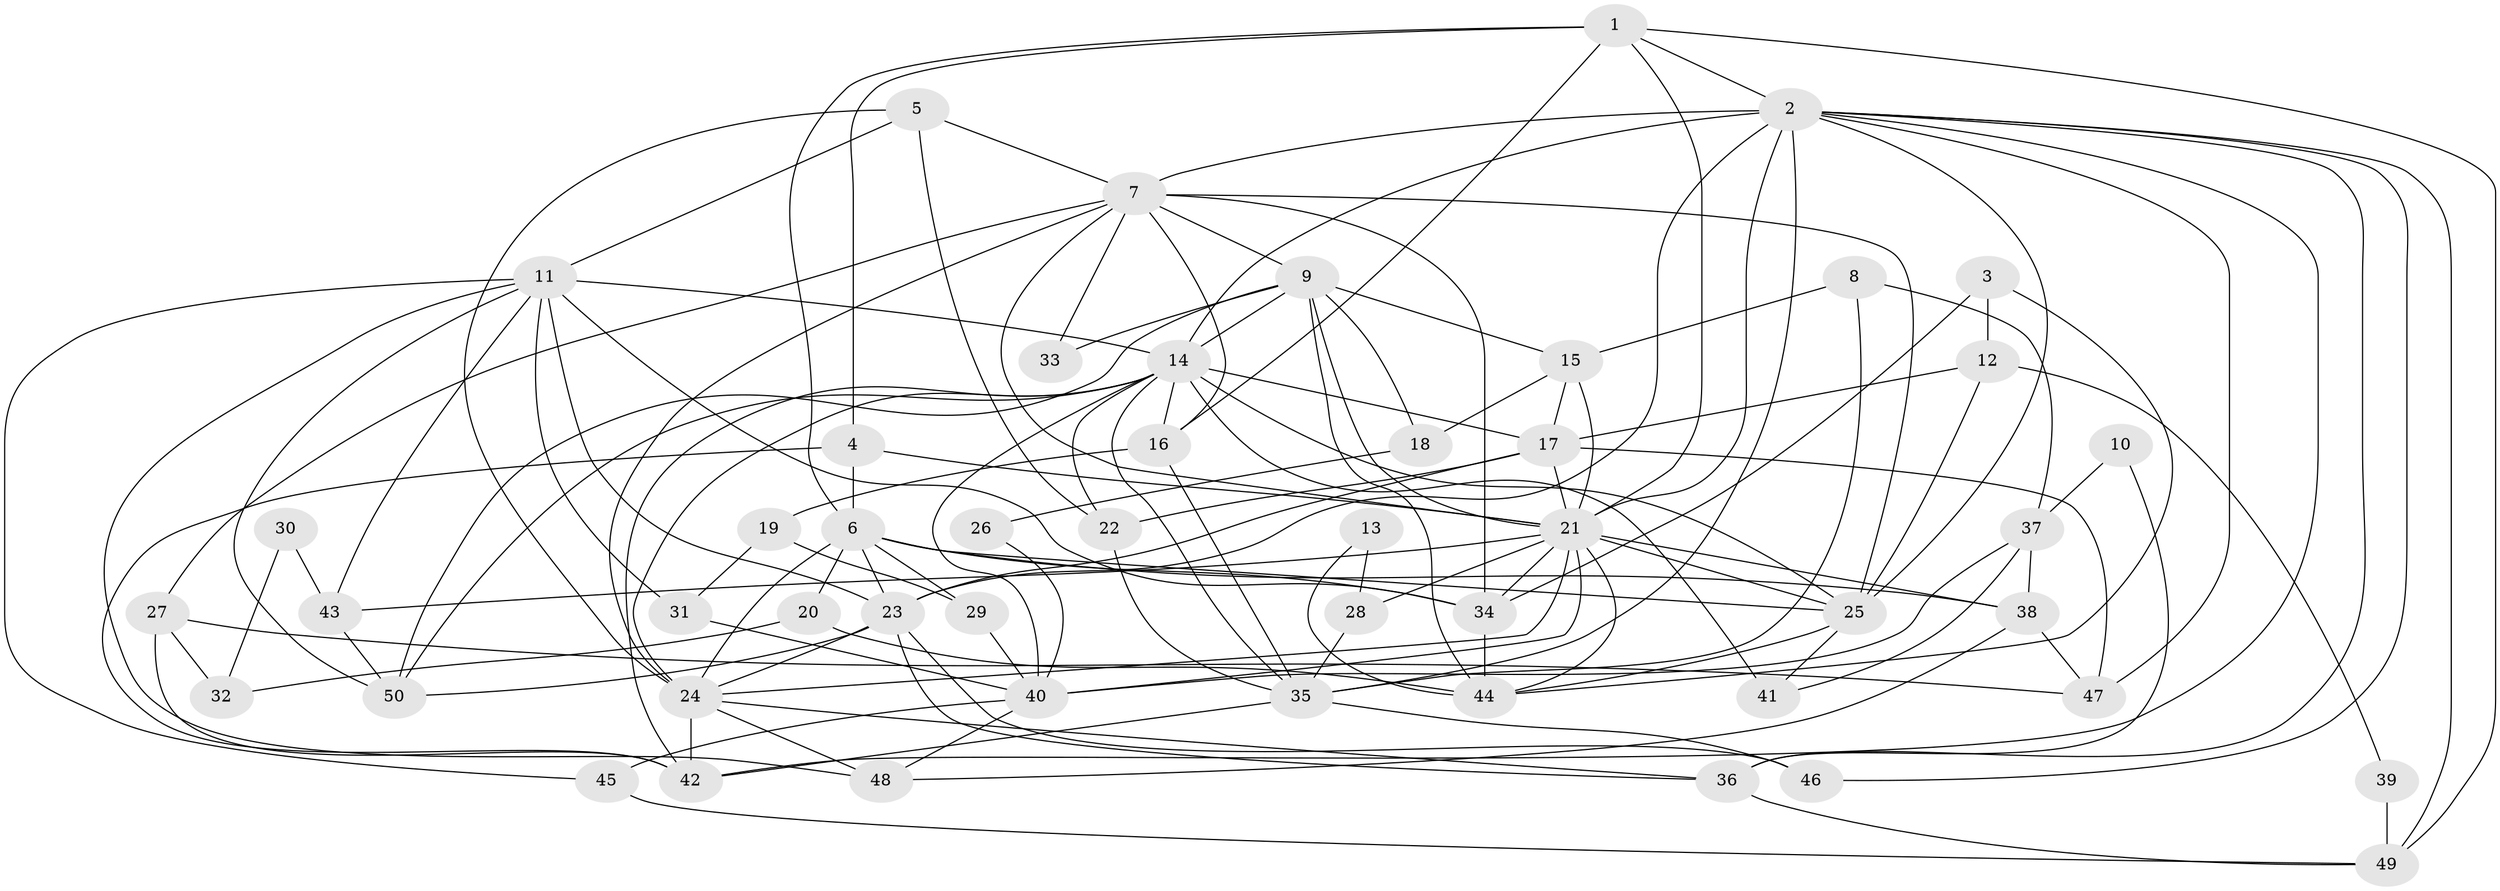 // original degree distribution, {2: 0.12, 4: 0.22, 3: 0.34, 5: 0.17, 6: 0.09, 8: 0.02, 7: 0.03, 10: 0.01}
// Generated by graph-tools (version 1.1) at 2025/36/03/09/25 02:36:16]
// undirected, 50 vertices, 132 edges
graph export_dot {
graph [start="1"]
  node [color=gray90,style=filled];
  1;
  2;
  3;
  4;
  5;
  6;
  7;
  8;
  9;
  10;
  11;
  12;
  13;
  14;
  15;
  16;
  17;
  18;
  19;
  20;
  21;
  22;
  23;
  24;
  25;
  26;
  27;
  28;
  29;
  30;
  31;
  32;
  33;
  34;
  35;
  36;
  37;
  38;
  39;
  40;
  41;
  42;
  43;
  44;
  45;
  46;
  47;
  48;
  49;
  50;
  1 -- 2 [weight=1.0];
  1 -- 4 [weight=1.0];
  1 -- 6 [weight=1.0];
  1 -- 16 [weight=1.0];
  1 -- 21 [weight=1.0];
  1 -- 49 [weight=1.0];
  2 -- 7 [weight=2.0];
  2 -- 14 [weight=1.0];
  2 -- 21 [weight=1.0];
  2 -- 23 [weight=1.0];
  2 -- 25 [weight=1.0];
  2 -- 35 [weight=2.0];
  2 -- 36 [weight=1.0];
  2 -- 42 [weight=1.0];
  2 -- 46 [weight=1.0];
  2 -- 47 [weight=1.0];
  2 -- 49 [weight=1.0];
  3 -- 12 [weight=1.0];
  3 -- 34 [weight=1.0];
  3 -- 44 [weight=1.0];
  4 -- 6 [weight=1.0];
  4 -- 21 [weight=1.0];
  4 -- 42 [weight=1.0];
  5 -- 7 [weight=1.0];
  5 -- 11 [weight=1.0];
  5 -- 22 [weight=1.0];
  5 -- 24 [weight=2.0];
  6 -- 20 [weight=1.0];
  6 -- 23 [weight=1.0];
  6 -- 24 [weight=1.0];
  6 -- 25 [weight=2.0];
  6 -- 29 [weight=1.0];
  6 -- 34 [weight=2.0];
  6 -- 38 [weight=1.0];
  7 -- 9 [weight=2.0];
  7 -- 16 [weight=1.0];
  7 -- 21 [weight=1.0];
  7 -- 24 [weight=1.0];
  7 -- 25 [weight=1.0];
  7 -- 27 [weight=1.0];
  7 -- 33 [weight=3.0];
  7 -- 34 [weight=2.0];
  8 -- 15 [weight=1.0];
  8 -- 35 [weight=1.0];
  8 -- 37 [weight=1.0];
  9 -- 14 [weight=1.0];
  9 -- 15 [weight=1.0];
  9 -- 18 [weight=1.0];
  9 -- 21 [weight=1.0];
  9 -- 33 [weight=1.0];
  9 -- 44 [weight=1.0];
  9 -- 50 [weight=1.0];
  10 -- 36 [weight=1.0];
  10 -- 37 [weight=1.0];
  11 -- 14 [weight=1.0];
  11 -- 23 [weight=1.0];
  11 -- 31 [weight=1.0];
  11 -- 34 [weight=2.0];
  11 -- 43 [weight=1.0];
  11 -- 45 [weight=1.0];
  11 -- 48 [weight=1.0];
  11 -- 50 [weight=1.0];
  12 -- 17 [weight=1.0];
  12 -- 25 [weight=1.0];
  12 -- 39 [weight=1.0];
  13 -- 28 [weight=1.0];
  13 -- 44 [weight=1.0];
  14 -- 16 [weight=1.0];
  14 -- 17 [weight=1.0];
  14 -- 22 [weight=3.0];
  14 -- 24 [weight=2.0];
  14 -- 25 [weight=1.0];
  14 -- 35 [weight=2.0];
  14 -- 40 [weight=1.0];
  14 -- 41 [weight=2.0];
  14 -- 42 [weight=1.0];
  14 -- 50 [weight=1.0];
  15 -- 17 [weight=1.0];
  15 -- 18 [weight=1.0];
  15 -- 21 [weight=2.0];
  16 -- 19 [weight=1.0];
  16 -- 35 [weight=1.0];
  17 -- 21 [weight=1.0];
  17 -- 22 [weight=1.0];
  17 -- 23 [weight=1.0];
  17 -- 47 [weight=1.0];
  18 -- 26 [weight=1.0];
  19 -- 29 [weight=1.0];
  19 -- 31 [weight=1.0];
  20 -- 32 [weight=1.0];
  20 -- 44 [weight=1.0];
  21 -- 24 [weight=1.0];
  21 -- 25 [weight=1.0];
  21 -- 28 [weight=1.0];
  21 -- 34 [weight=1.0];
  21 -- 38 [weight=1.0];
  21 -- 40 [weight=1.0];
  21 -- 43 [weight=1.0];
  21 -- 44 [weight=1.0];
  22 -- 35 [weight=1.0];
  23 -- 24 [weight=1.0];
  23 -- 36 [weight=1.0];
  23 -- 46 [weight=1.0];
  23 -- 50 [weight=1.0];
  24 -- 36 [weight=1.0];
  24 -- 42 [weight=1.0];
  24 -- 48 [weight=1.0];
  25 -- 41 [weight=1.0];
  25 -- 44 [weight=1.0];
  26 -- 40 [weight=1.0];
  27 -- 32 [weight=1.0];
  27 -- 42 [weight=1.0];
  27 -- 47 [weight=1.0];
  28 -- 35 [weight=1.0];
  29 -- 40 [weight=1.0];
  30 -- 32 [weight=1.0];
  30 -- 43 [weight=1.0];
  31 -- 40 [weight=1.0];
  34 -- 44 [weight=1.0];
  35 -- 42 [weight=1.0];
  35 -- 46 [weight=1.0];
  36 -- 49 [weight=1.0];
  37 -- 38 [weight=1.0];
  37 -- 40 [weight=1.0];
  37 -- 41 [weight=1.0];
  38 -- 47 [weight=1.0];
  38 -- 48 [weight=1.0];
  39 -- 49 [weight=1.0];
  40 -- 45 [weight=1.0];
  40 -- 48 [weight=1.0];
  43 -- 50 [weight=1.0];
  45 -- 49 [weight=1.0];
}
